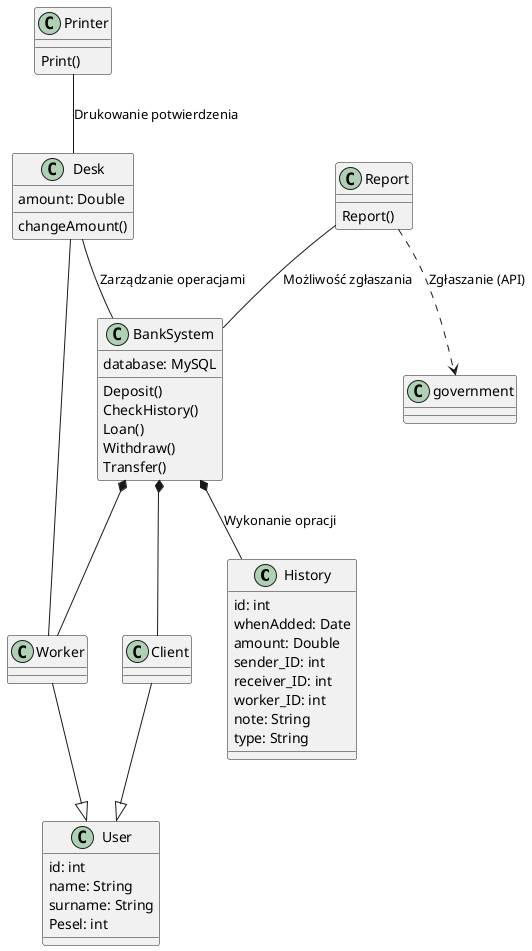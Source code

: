 @startuml class

Class History {
    id: int
    whenAdded: Date
    amount: Double
    sender_ID: int
    receiver_ID: int
    worker_ID: int
    note: String
    type: String
}

Class Report {
    Report()
}
    Report -- BankSystem : Możliwość zgłaszania
    Report ..> government : Zgłaszanie (API)

Class BankSystem {
    database: MySQL
    Deposit()
    CheckHistory()
    Loan()
    Withdraw()
    Transfer()
}
    BankSystem *-- Worker
    BankSystem *-- Client
    ' BankSystem ..> History : Wykonanie opracji
    BankSystem *-- History : Wykonanie opracji
    ' BankSystem -- WebUI

Class Desk {
    amount: Double
    changeAmount()
}
    ' Desk -- WebUI : Zarządzanie operacjami
    Desk -- BankSystem : Zarządzanie operacjami
    Desk -- Worker

Class Printer {
    Print()
}
    Printer -- Desk : Drukowanie potwierdzenia


Class Worker {}
    Worker --|> User

Class Client {}
    Client --|> User

Class User {
    id: int
    name: String
    surname: String
    Pesel: int
}


@enduml